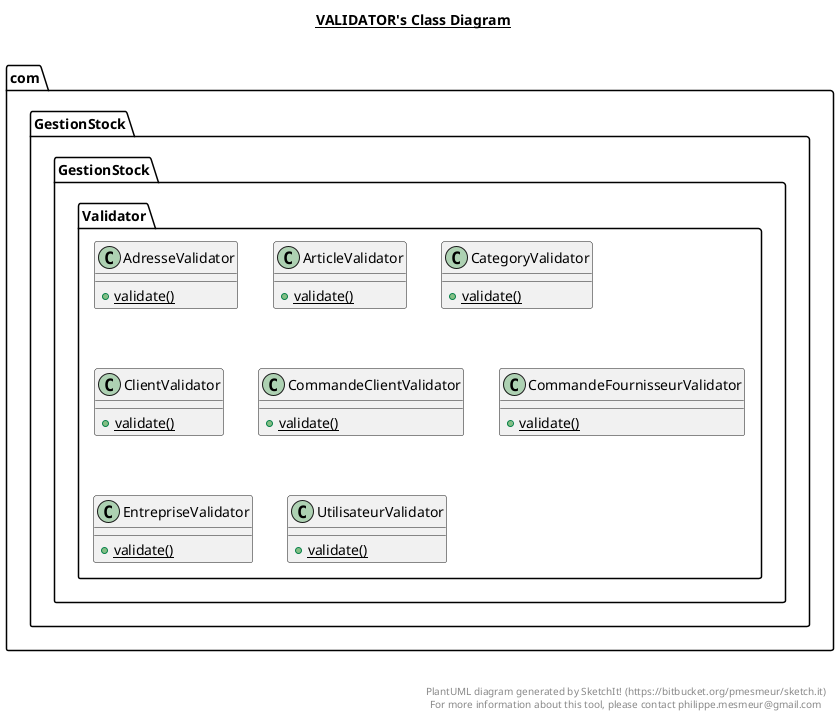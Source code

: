 @startuml

title __VALIDATOR's Class Diagram__\n

  namespace com.GestionStock.GestionStock {
    namespace Validator {
      class com.GestionStock.GestionStock.Validator.AdresseValidator {
          {static} + validate()
      }
    }
  }
  

  namespace com.GestionStock.GestionStock {
    namespace Validator {
      class com.GestionStock.GestionStock.Validator.ArticleValidator {
          {static} + validate()
      }
    }
  }
  

  namespace com.GestionStock.GestionStock {
    namespace Validator {
      class com.GestionStock.GestionStock.Validator.CategoryValidator {
          {static} + validate()
      }
    }
  }
  

  namespace com.GestionStock.GestionStock {
    namespace Validator {
      class com.GestionStock.GestionStock.Validator.ClientValidator {
          {static} + validate()
      }
    }
  }
  

  namespace com.GestionStock.GestionStock {
    namespace Validator {
      class com.GestionStock.GestionStock.Validator.CommandeClientValidator {
          {static} + validate()
      }
    }
  }
  

  namespace com.GestionStock.GestionStock {
    namespace Validator {
      class com.GestionStock.GestionStock.Validator.CommandeFournisseurValidator {
          {static} + validate()
      }
    }
  }
  

  namespace com.GestionStock.GestionStock {
    namespace Validator {
      class com.GestionStock.GestionStock.Validator.EntrepriseValidator {
          {static} + validate()
      }
    }
  }
  

  namespace com.GestionStock.GestionStock {
    namespace Validator {
      class com.GestionStock.GestionStock.Validator.UtilisateurValidator {
          {static} + validate()
      }
    }
  }
  



right footer


PlantUML diagram generated by SketchIt! (https://bitbucket.org/pmesmeur/sketch.it)
For more information about this tool, please contact philippe.mesmeur@gmail.com
endfooter

@enduml
